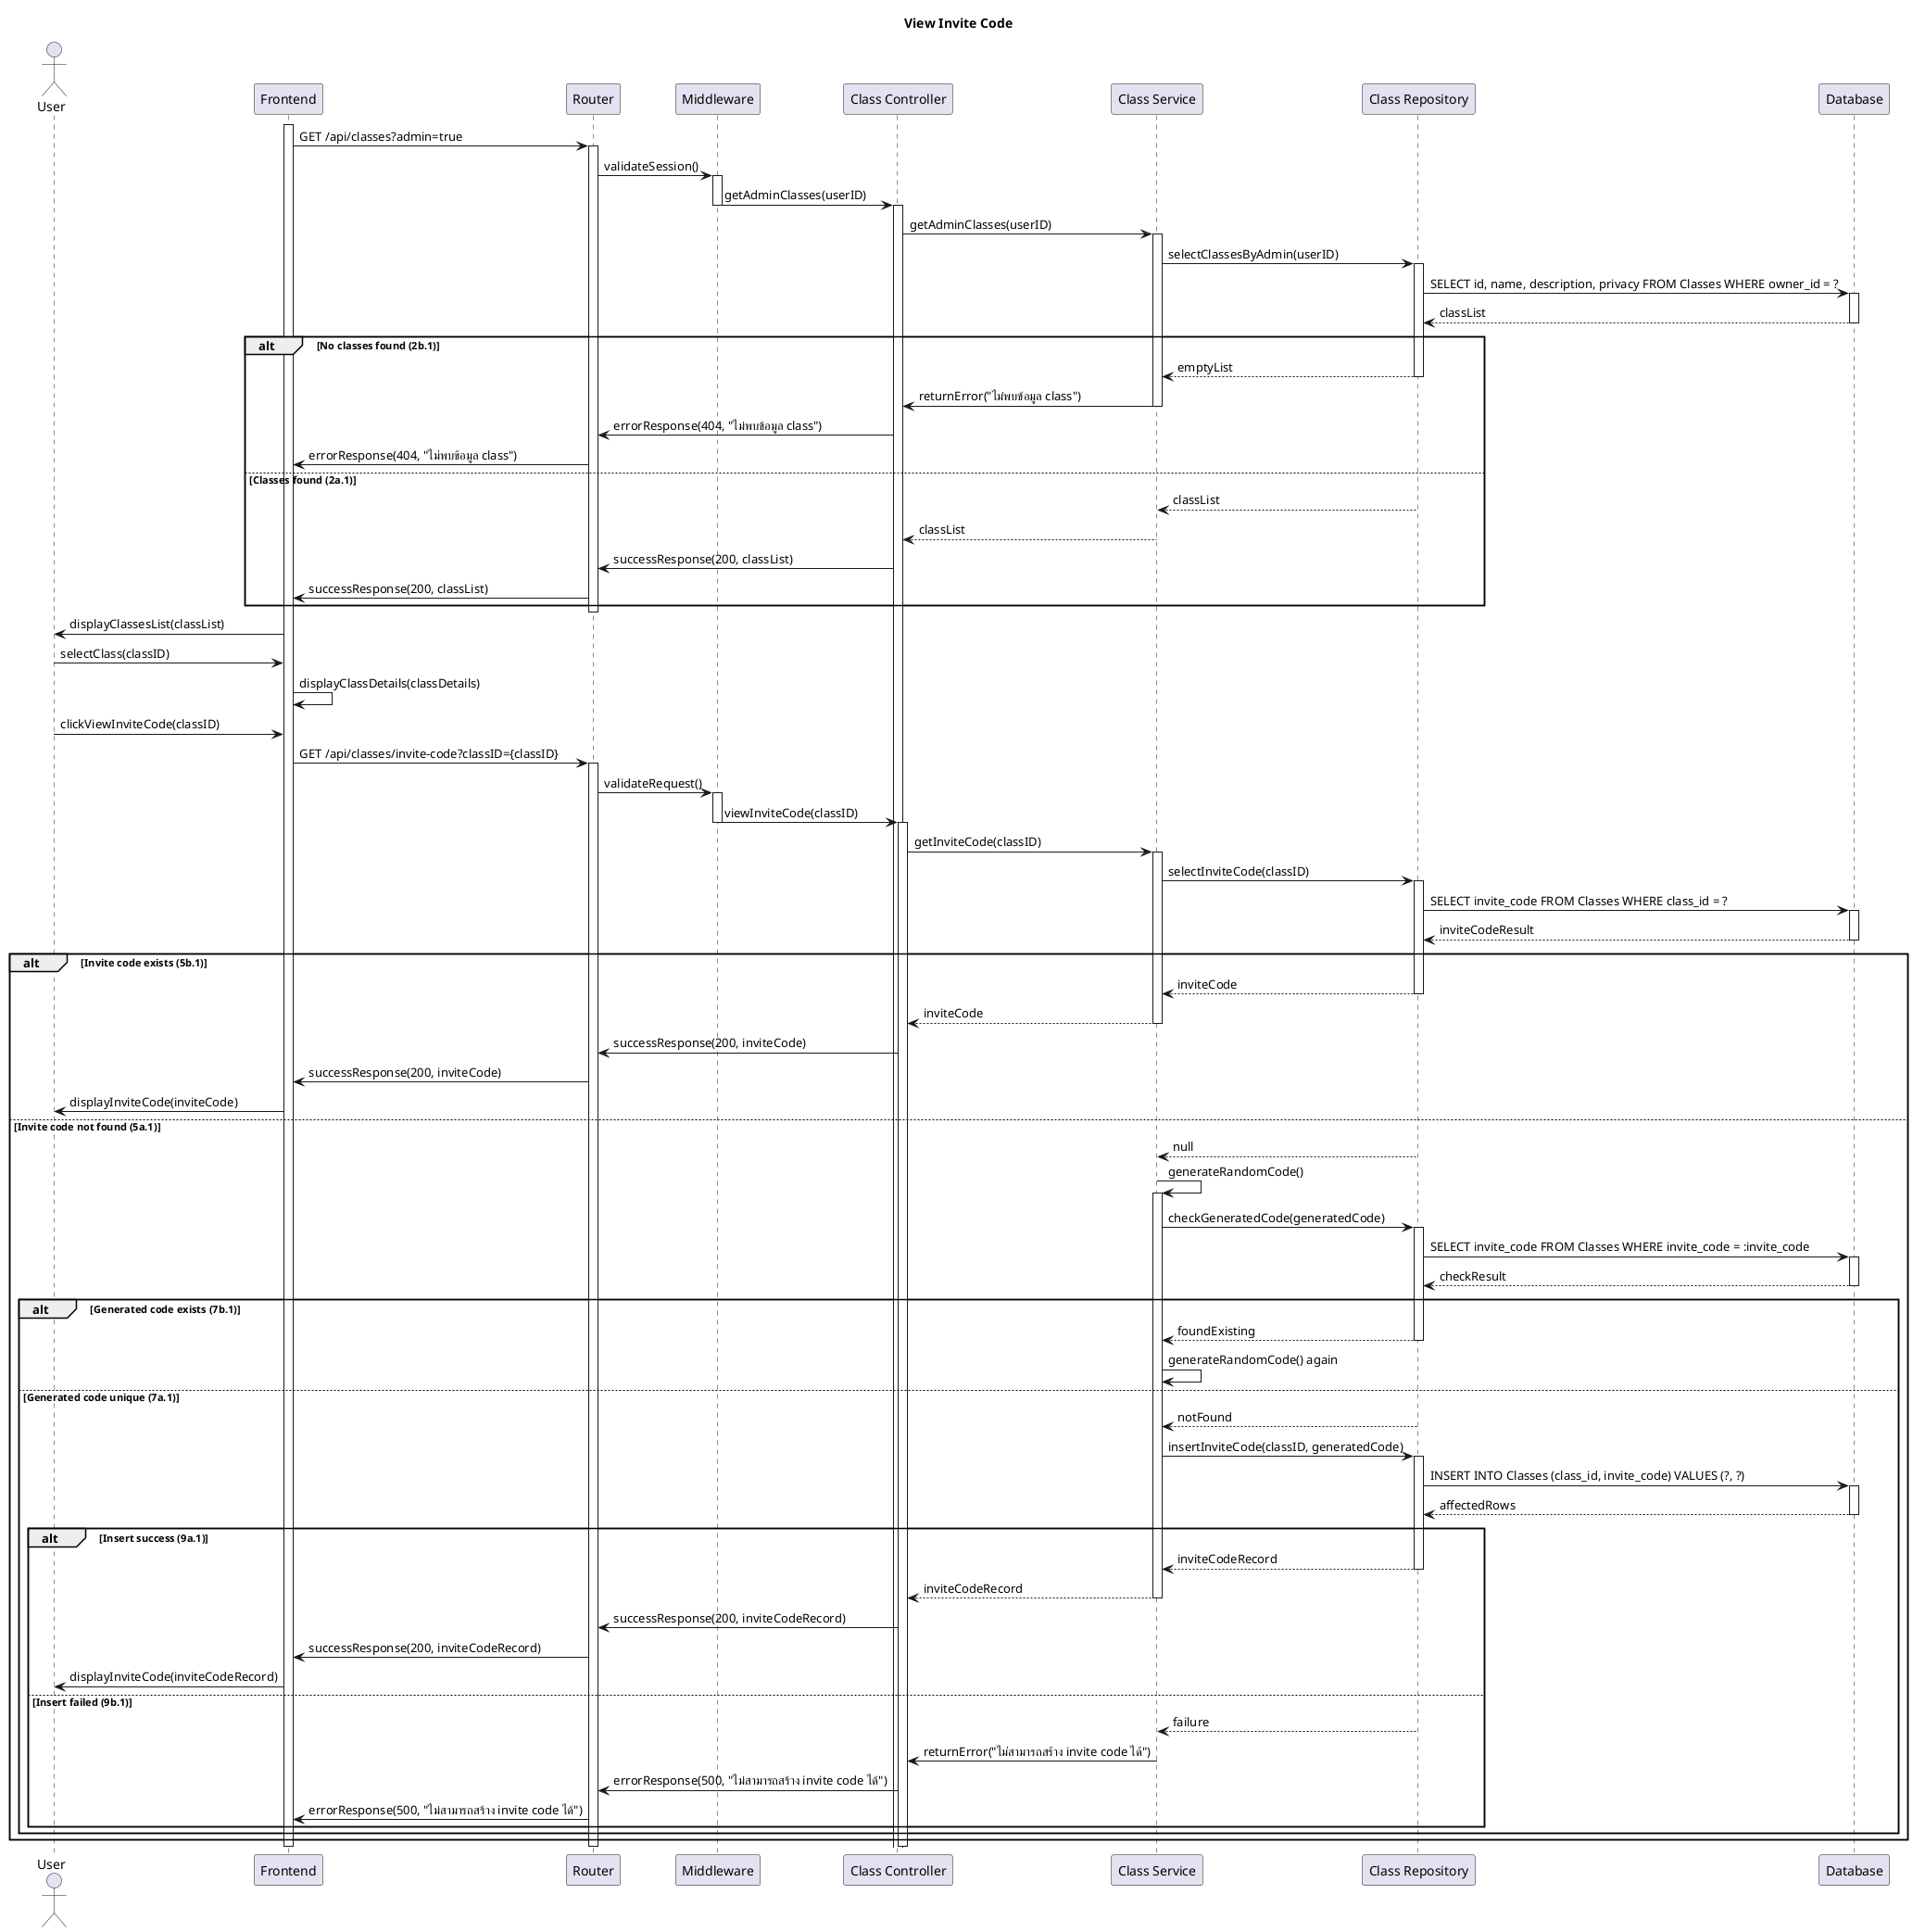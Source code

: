 @startuml
title View Invite Code

actor User
participant "Frontend" as FE
participant Router
participant "Middleware" as MW
participant "Class Controller" as Controller
participant "Class Service" as Service
participant "Class Repository" as Repository
participant "Database" as DB

'Phase 1: Retrieve Admin Classes'
activate FE
FE -> Router: GET /api/classes?admin=true
activate Router
Router -> MW: validateSession()
activate MW
MW -> Controller: getAdminClasses(userID)
deactivate MW
activate Controller
Controller -> Service: getAdminClasses(userID)
activate Service
Service -> Repository: selectClassesByAdmin(userID)
activate Repository
Repository -> DB: SELECT id, name, description, privacy FROM Classes WHERE owner_id = ?
activate DB
DB --> Repository: classList
deactivate DB
alt No classes found (2b.1)
    Repository --> Service: emptyList
    deactivate Repository
    Service -> Controller: returnError("ไม่พบข้อมูล class")
    deactivate Service
    Controller -> Router: errorResponse(404, "ไม่พบข้อมูล class")
    Router -> FE: errorResponse(404, "ไม่พบข้อมูล class")
else Classes found (2a.1)
    Repository --> Service: classList
    deactivate Repository
    Service --> Controller: classList
    deactivate Service
    Controller -> Router: successResponse(200, classList)
    Router -> FE: successResponse(200, classList)
end
deactivate Router
FE -> User: displayClassesList(classList)

'Phase 2: User selects class and clicks View Invite Code'
User -> FE: selectClass(classID)
FE -> FE: displayClassDetails(classDetails)
User -> FE: clickViewInviteCode(classID)
FE -> Router: GET /api/classes/invite-code?classID={classID}
activate Router
Router -> MW: validateRequest()
activate MW
MW -> Controller: viewInviteCode(classID)
deactivate MW
activate Controller
Controller -> Service: getInviteCode(classID)
activate Service
Service -> Repository: selectInviteCode(classID)
activate Repository
Repository -> DB: SELECT invite_code FROM Classes WHERE class_id = ?
activate DB
DB --> Repository: inviteCodeResult
deactivate DB
alt Invite code exists (5b.1)
    Repository --> Service: inviteCode
    deactivate Repository
    Service --> Controller: inviteCode
    deactivate Service
    Controller -> Router: successResponse(200, inviteCode)
    Router -> FE: successResponse(200, inviteCode)
    FE -> User: displayInviteCode(inviteCode)
else Invite code not found (5a.1)
    Repository --> Service: null
    deactivate Repository
    'Generate new invite code'
    Service -> Service: generateRandomCode()
    activate Service
    Service -> Repository: checkGeneratedCode(generatedCode)
    activate Repository
    Repository -> DB: SELECT invite_code FROM Classes WHERE invite_code = :invite_code
    activate DB
    DB --> Repository: checkResult
    deactivate DB
    alt Generated code exists (7b.1)
        Repository --> Service: foundExisting
        deactivate Repository
        Service -> Service: generateRandomCode() again
        'Loop back to checking generated code'
    else Generated code unique (7a.1)
        Repository --> Service: notFound
        deactivate Repository
        Service -> Repository: insertInviteCode(classID, generatedCode)
        activate Repository
        Repository -> DB: INSERT INTO Classes (class_id, invite_code) VALUES (?, ?)
        activate DB
        DB --> Repository: affectedRows
        deactivate DB
        alt Insert success (9a.1)
            Repository --> Service: inviteCodeRecord
            deactivate Repository
            Service --> Controller: inviteCodeRecord
            deactivate Service
            Controller -> Router: successResponse(200, inviteCodeRecord)
            Router -> FE: successResponse(200, inviteCodeRecord)
            FE -> User: displayInviteCode(inviteCodeRecord)
        else Insert failed (9b.1)
            Repository --> Service: failure
            deactivate Repository
            Service -> Controller: returnError("ไม่สามารถสร้าง invite code ได้")
            deactivate Service
            Controller -> Router: errorResponse(500, "ไม่สามารถสร้าง invite code ได้")
            Router -> FE: errorResponse(500, "ไม่สามารถสร้าง invite code ได้")
        end
    end
end
deactivate Controller
deactivate Router
deactivate FE

@enduml
